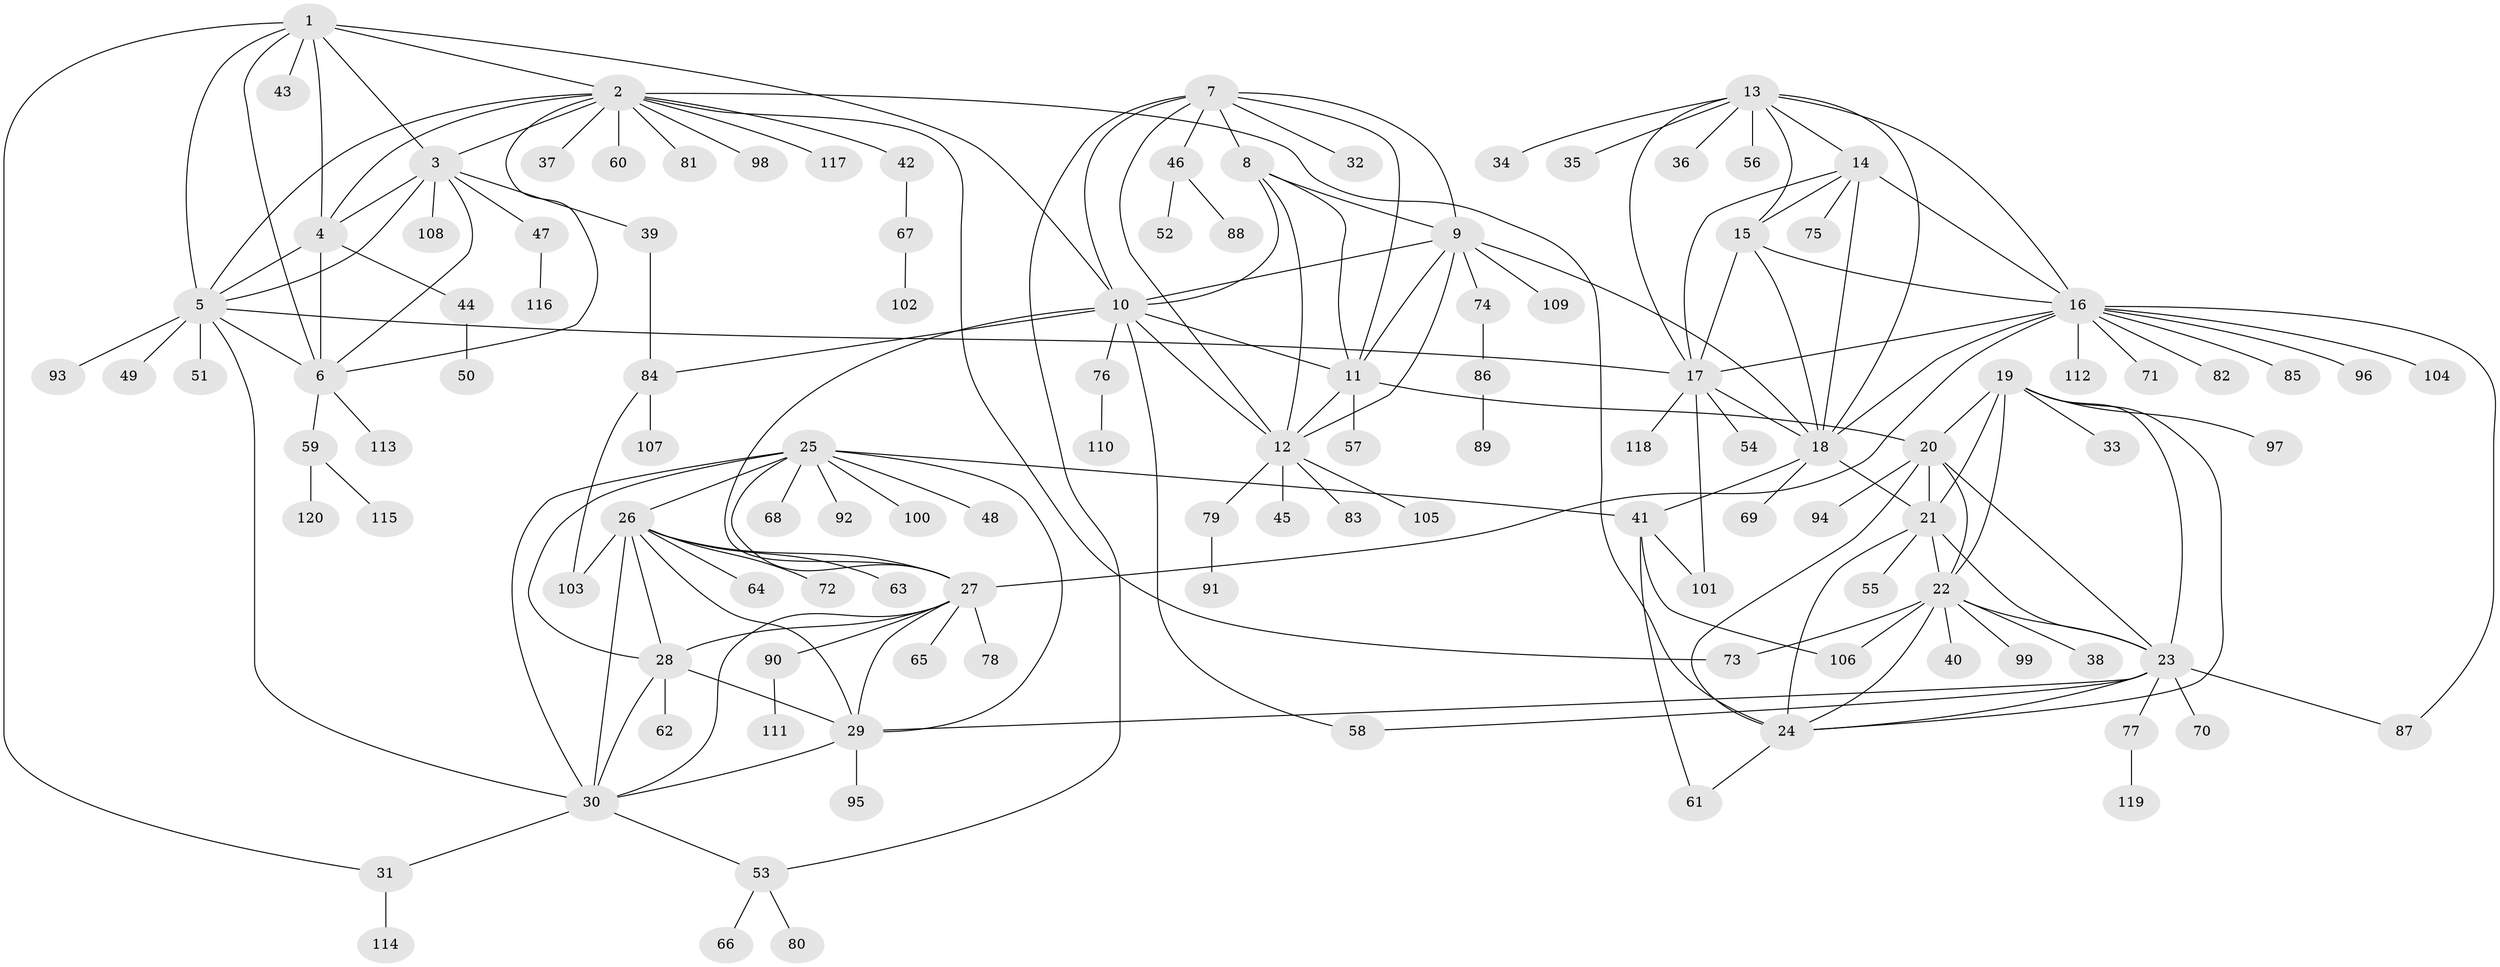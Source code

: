 // coarse degree distribution, {7: 0.013888888888888888, 5: 0.013888888888888888, 8: 0.027777777777777776, 4: 0.027777777777777776, 3: 0.013888888888888888, 9: 0.013888888888888888, 16: 0.013888888888888888, 1: 0.75, 2: 0.06944444444444445, 10: 0.041666666666666664, 14: 0.013888888888888888}
// Generated by graph-tools (version 1.1) at 2025/58/03/04/25 21:58:40]
// undirected, 120 vertices, 186 edges
graph export_dot {
graph [start="1"]
  node [color=gray90,style=filled];
  1;
  2;
  3;
  4;
  5;
  6;
  7;
  8;
  9;
  10;
  11;
  12;
  13;
  14;
  15;
  16;
  17;
  18;
  19;
  20;
  21;
  22;
  23;
  24;
  25;
  26;
  27;
  28;
  29;
  30;
  31;
  32;
  33;
  34;
  35;
  36;
  37;
  38;
  39;
  40;
  41;
  42;
  43;
  44;
  45;
  46;
  47;
  48;
  49;
  50;
  51;
  52;
  53;
  54;
  55;
  56;
  57;
  58;
  59;
  60;
  61;
  62;
  63;
  64;
  65;
  66;
  67;
  68;
  69;
  70;
  71;
  72;
  73;
  74;
  75;
  76;
  77;
  78;
  79;
  80;
  81;
  82;
  83;
  84;
  85;
  86;
  87;
  88;
  89;
  90;
  91;
  92;
  93;
  94;
  95;
  96;
  97;
  98;
  99;
  100;
  101;
  102;
  103;
  104;
  105;
  106;
  107;
  108;
  109;
  110;
  111;
  112;
  113;
  114;
  115;
  116;
  117;
  118;
  119;
  120;
  1 -- 2;
  1 -- 3;
  1 -- 4;
  1 -- 5;
  1 -- 6;
  1 -- 10;
  1 -- 31;
  1 -- 43;
  2 -- 3;
  2 -- 4;
  2 -- 5;
  2 -- 6;
  2 -- 24;
  2 -- 37;
  2 -- 42;
  2 -- 60;
  2 -- 73;
  2 -- 81;
  2 -- 98;
  2 -- 117;
  3 -- 4;
  3 -- 5;
  3 -- 6;
  3 -- 39;
  3 -- 47;
  3 -- 108;
  4 -- 5;
  4 -- 6;
  4 -- 44;
  5 -- 6;
  5 -- 17;
  5 -- 30;
  5 -- 49;
  5 -- 51;
  5 -- 93;
  6 -- 59;
  6 -- 113;
  7 -- 8;
  7 -- 9;
  7 -- 10;
  7 -- 11;
  7 -- 12;
  7 -- 32;
  7 -- 46;
  7 -- 53;
  8 -- 9;
  8 -- 10;
  8 -- 11;
  8 -- 12;
  9 -- 10;
  9 -- 11;
  9 -- 12;
  9 -- 18;
  9 -- 74;
  9 -- 109;
  10 -- 11;
  10 -- 12;
  10 -- 27;
  10 -- 58;
  10 -- 76;
  10 -- 84;
  11 -- 12;
  11 -- 20;
  11 -- 57;
  12 -- 45;
  12 -- 79;
  12 -- 83;
  12 -- 105;
  13 -- 14;
  13 -- 15;
  13 -- 16;
  13 -- 17;
  13 -- 18;
  13 -- 34;
  13 -- 35;
  13 -- 36;
  13 -- 56;
  14 -- 15;
  14 -- 16;
  14 -- 17;
  14 -- 18;
  14 -- 75;
  15 -- 16;
  15 -- 17;
  15 -- 18;
  16 -- 17;
  16 -- 18;
  16 -- 27;
  16 -- 71;
  16 -- 82;
  16 -- 85;
  16 -- 87;
  16 -- 96;
  16 -- 104;
  16 -- 112;
  17 -- 18;
  17 -- 54;
  17 -- 101;
  17 -- 118;
  18 -- 21;
  18 -- 41;
  18 -- 69;
  19 -- 20;
  19 -- 21;
  19 -- 22;
  19 -- 23;
  19 -- 24;
  19 -- 33;
  19 -- 97;
  20 -- 21;
  20 -- 22;
  20 -- 23;
  20 -- 24;
  20 -- 94;
  21 -- 22;
  21 -- 23;
  21 -- 24;
  21 -- 55;
  22 -- 23;
  22 -- 24;
  22 -- 38;
  22 -- 40;
  22 -- 73;
  22 -- 99;
  22 -- 106;
  23 -- 24;
  23 -- 29;
  23 -- 58;
  23 -- 70;
  23 -- 77;
  23 -- 87;
  24 -- 61;
  25 -- 26;
  25 -- 27;
  25 -- 28;
  25 -- 29;
  25 -- 30;
  25 -- 41;
  25 -- 48;
  25 -- 68;
  25 -- 92;
  25 -- 100;
  26 -- 27;
  26 -- 28;
  26 -- 29;
  26 -- 30;
  26 -- 63;
  26 -- 64;
  26 -- 72;
  26 -- 103;
  27 -- 28;
  27 -- 29;
  27 -- 30;
  27 -- 65;
  27 -- 78;
  27 -- 90;
  28 -- 29;
  28 -- 30;
  28 -- 62;
  29 -- 30;
  29 -- 95;
  30 -- 31;
  30 -- 53;
  31 -- 114;
  39 -- 84;
  41 -- 61;
  41 -- 101;
  41 -- 106;
  42 -- 67;
  44 -- 50;
  46 -- 52;
  46 -- 88;
  47 -- 116;
  53 -- 66;
  53 -- 80;
  59 -- 115;
  59 -- 120;
  67 -- 102;
  74 -- 86;
  76 -- 110;
  77 -- 119;
  79 -- 91;
  84 -- 103;
  84 -- 107;
  86 -- 89;
  90 -- 111;
}
